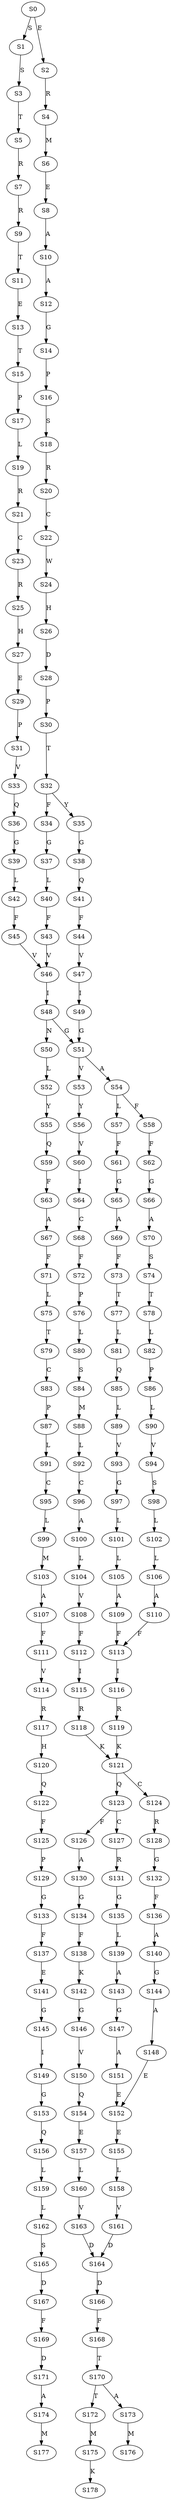 strict digraph  {
	S0 -> S1 [ label = S ];
	S0 -> S2 [ label = E ];
	S1 -> S3 [ label = S ];
	S2 -> S4 [ label = R ];
	S3 -> S5 [ label = T ];
	S4 -> S6 [ label = M ];
	S5 -> S7 [ label = R ];
	S6 -> S8 [ label = E ];
	S7 -> S9 [ label = R ];
	S8 -> S10 [ label = A ];
	S9 -> S11 [ label = T ];
	S10 -> S12 [ label = A ];
	S11 -> S13 [ label = E ];
	S12 -> S14 [ label = G ];
	S13 -> S15 [ label = T ];
	S14 -> S16 [ label = P ];
	S15 -> S17 [ label = P ];
	S16 -> S18 [ label = S ];
	S17 -> S19 [ label = L ];
	S18 -> S20 [ label = R ];
	S19 -> S21 [ label = R ];
	S20 -> S22 [ label = C ];
	S21 -> S23 [ label = C ];
	S22 -> S24 [ label = W ];
	S23 -> S25 [ label = R ];
	S24 -> S26 [ label = H ];
	S25 -> S27 [ label = H ];
	S26 -> S28 [ label = D ];
	S27 -> S29 [ label = E ];
	S28 -> S30 [ label = P ];
	S29 -> S31 [ label = P ];
	S30 -> S32 [ label = T ];
	S31 -> S33 [ label = V ];
	S32 -> S34 [ label = F ];
	S32 -> S35 [ label = Y ];
	S33 -> S36 [ label = Q ];
	S34 -> S37 [ label = G ];
	S35 -> S38 [ label = G ];
	S36 -> S39 [ label = G ];
	S37 -> S40 [ label = L ];
	S38 -> S41 [ label = Q ];
	S39 -> S42 [ label = L ];
	S40 -> S43 [ label = F ];
	S41 -> S44 [ label = F ];
	S42 -> S45 [ label = F ];
	S43 -> S46 [ label = V ];
	S44 -> S47 [ label = V ];
	S45 -> S46 [ label = V ];
	S46 -> S48 [ label = I ];
	S47 -> S49 [ label = I ];
	S48 -> S50 [ label = N ];
	S48 -> S51 [ label = G ];
	S49 -> S51 [ label = G ];
	S50 -> S52 [ label = L ];
	S51 -> S53 [ label = V ];
	S51 -> S54 [ label = A ];
	S52 -> S55 [ label = Y ];
	S53 -> S56 [ label = Y ];
	S54 -> S57 [ label = L ];
	S54 -> S58 [ label = F ];
	S55 -> S59 [ label = Q ];
	S56 -> S60 [ label = V ];
	S57 -> S61 [ label = F ];
	S58 -> S62 [ label = F ];
	S59 -> S63 [ label = F ];
	S60 -> S64 [ label = I ];
	S61 -> S65 [ label = G ];
	S62 -> S66 [ label = G ];
	S63 -> S67 [ label = A ];
	S64 -> S68 [ label = C ];
	S65 -> S69 [ label = A ];
	S66 -> S70 [ label = A ];
	S67 -> S71 [ label = F ];
	S68 -> S72 [ label = F ];
	S69 -> S73 [ label = F ];
	S70 -> S74 [ label = S ];
	S71 -> S75 [ label = L ];
	S72 -> S76 [ label = P ];
	S73 -> S77 [ label = T ];
	S74 -> S78 [ label = T ];
	S75 -> S79 [ label = T ];
	S76 -> S80 [ label = L ];
	S77 -> S81 [ label = L ];
	S78 -> S82 [ label = L ];
	S79 -> S83 [ label = C ];
	S80 -> S84 [ label = S ];
	S81 -> S85 [ label = Q ];
	S82 -> S86 [ label = P ];
	S83 -> S87 [ label = P ];
	S84 -> S88 [ label = M ];
	S85 -> S89 [ label = L ];
	S86 -> S90 [ label = L ];
	S87 -> S91 [ label = L ];
	S88 -> S92 [ label = L ];
	S89 -> S93 [ label = V ];
	S90 -> S94 [ label = V ];
	S91 -> S95 [ label = C ];
	S92 -> S96 [ label = C ];
	S93 -> S97 [ label = G ];
	S94 -> S98 [ label = S ];
	S95 -> S99 [ label = L ];
	S96 -> S100 [ label = A ];
	S97 -> S101 [ label = L ];
	S98 -> S102 [ label = L ];
	S99 -> S103 [ label = M ];
	S100 -> S104 [ label = L ];
	S101 -> S105 [ label = L ];
	S102 -> S106 [ label = L ];
	S103 -> S107 [ label = A ];
	S104 -> S108 [ label = V ];
	S105 -> S109 [ label = A ];
	S106 -> S110 [ label = A ];
	S107 -> S111 [ label = F ];
	S108 -> S112 [ label = F ];
	S109 -> S113 [ label = F ];
	S110 -> S113 [ label = F ];
	S111 -> S114 [ label = V ];
	S112 -> S115 [ label = I ];
	S113 -> S116 [ label = I ];
	S114 -> S117 [ label = R ];
	S115 -> S118 [ label = R ];
	S116 -> S119 [ label = R ];
	S117 -> S120 [ label = H ];
	S118 -> S121 [ label = K ];
	S119 -> S121 [ label = K ];
	S120 -> S122 [ label = Q ];
	S121 -> S123 [ label = Q ];
	S121 -> S124 [ label = C ];
	S122 -> S125 [ label = F ];
	S123 -> S126 [ label = F ];
	S123 -> S127 [ label = C ];
	S124 -> S128 [ label = R ];
	S125 -> S129 [ label = P ];
	S126 -> S130 [ label = A ];
	S127 -> S131 [ label = R ];
	S128 -> S132 [ label = G ];
	S129 -> S133 [ label = G ];
	S130 -> S134 [ label = G ];
	S131 -> S135 [ label = G ];
	S132 -> S136 [ label = F ];
	S133 -> S137 [ label = F ];
	S134 -> S138 [ label = F ];
	S135 -> S139 [ label = L ];
	S136 -> S140 [ label = A ];
	S137 -> S141 [ label = E ];
	S138 -> S142 [ label = K ];
	S139 -> S143 [ label = A ];
	S140 -> S144 [ label = G ];
	S141 -> S145 [ label = G ];
	S142 -> S146 [ label = G ];
	S143 -> S147 [ label = G ];
	S144 -> S148 [ label = A ];
	S145 -> S149 [ label = I ];
	S146 -> S150 [ label = V ];
	S147 -> S151 [ label = A ];
	S148 -> S152 [ label = E ];
	S149 -> S153 [ label = G ];
	S150 -> S154 [ label = Q ];
	S151 -> S152 [ label = E ];
	S152 -> S155 [ label = E ];
	S153 -> S156 [ label = Q ];
	S154 -> S157 [ label = E ];
	S155 -> S158 [ label = L ];
	S156 -> S159 [ label = L ];
	S157 -> S160 [ label = L ];
	S158 -> S161 [ label = V ];
	S159 -> S162 [ label = L ];
	S160 -> S163 [ label = V ];
	S161 -> S164 [ label = D ];
	S162 -> S165 [ label = S ];
	S163 -> S164 [ label = D ];
	S164 -> S166 [ label = D ];
	S165 -> S167 [ label = D ];
	S166 -> S168 [ label = F ];
	S167 -> S169 [ label = F ];
	S168 -> S170 [ label = T ];
	S169 -> S171 [ label = D ];
	S170 -> S172 [ label = T ];
	S170 -> S173 [ label = A ];
	S171 -> S174 [ label = A ];
	S172 -> S175 [ label = M ];
	S173 -> S176 [ label = M ];
	S174 -> S177 [ label = M ];
	S175 -> S178 [ label = K ];
}
